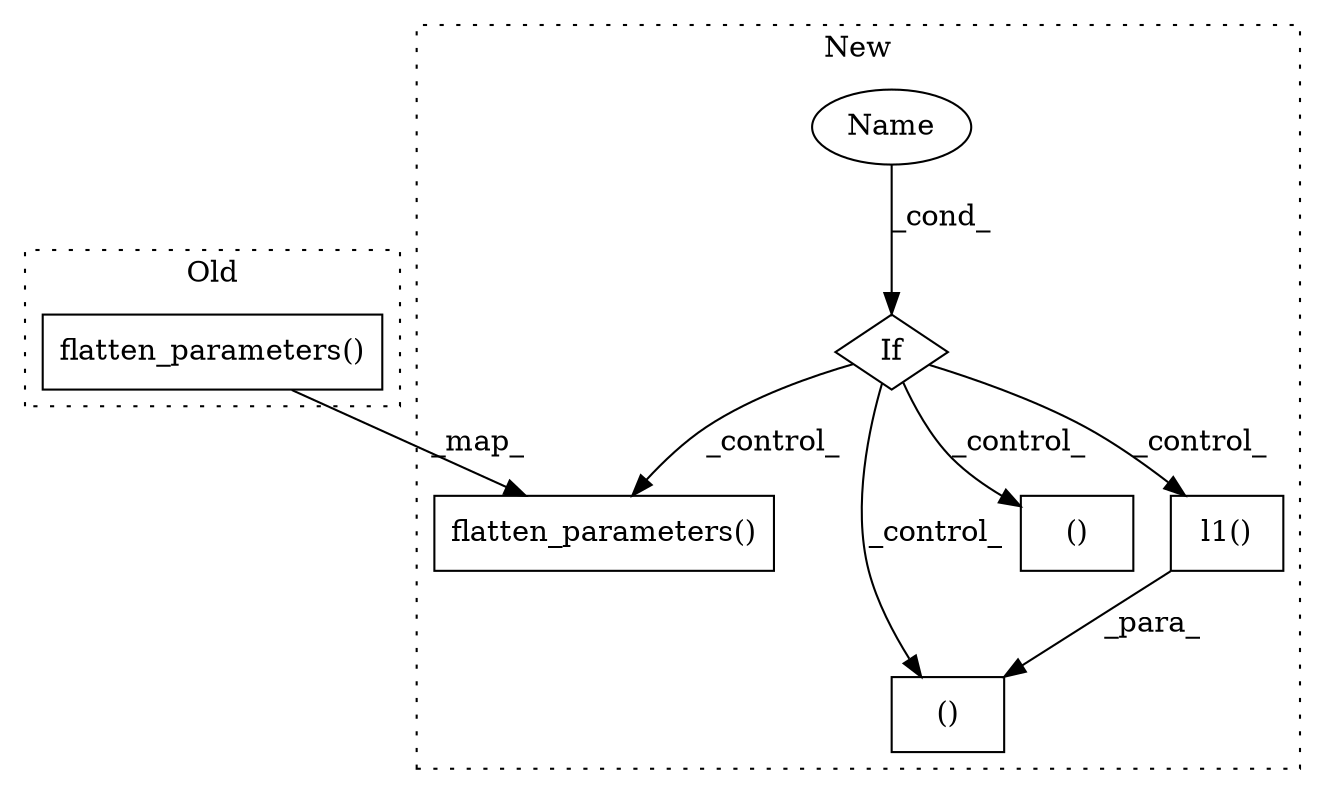 digraph G {
subgraph cluster0 {
1 [label="flatten_parameters()" a="75" s="1508" l="28" shape="box"];
label = "Old";
style="dotted";
}
subgraph cluster1 {
2 [label="flatten_parameters()" a="75" s="2158" l="28" shape="box"];
3 [label="If" a="96" s="2127,2144" l="3,14" shape="diamond"];
4 [label="()" a="54" s="2373" l="6" shape="box"];
5 [label="Name" a="87" s="2130" l="14" shape="ellipse"];
6 [label="()" a="54" s="2350" l="9" shape="box"];
7 [label="l1()" a="75" s="2362,2372" l="8,1" shape="box"];
label = "New";
style="dotted";
}
1 -> 2 [label="_map_"];
3 -> 7 [label="_control_"];
3 -> 4 [label="_control_"];
3 -> 6 [label="_control_"];
3 -> 2 [label="_control_"];
5 -> 3 [label="_cond_"];
7 -> 4 [label="_para_"];
}